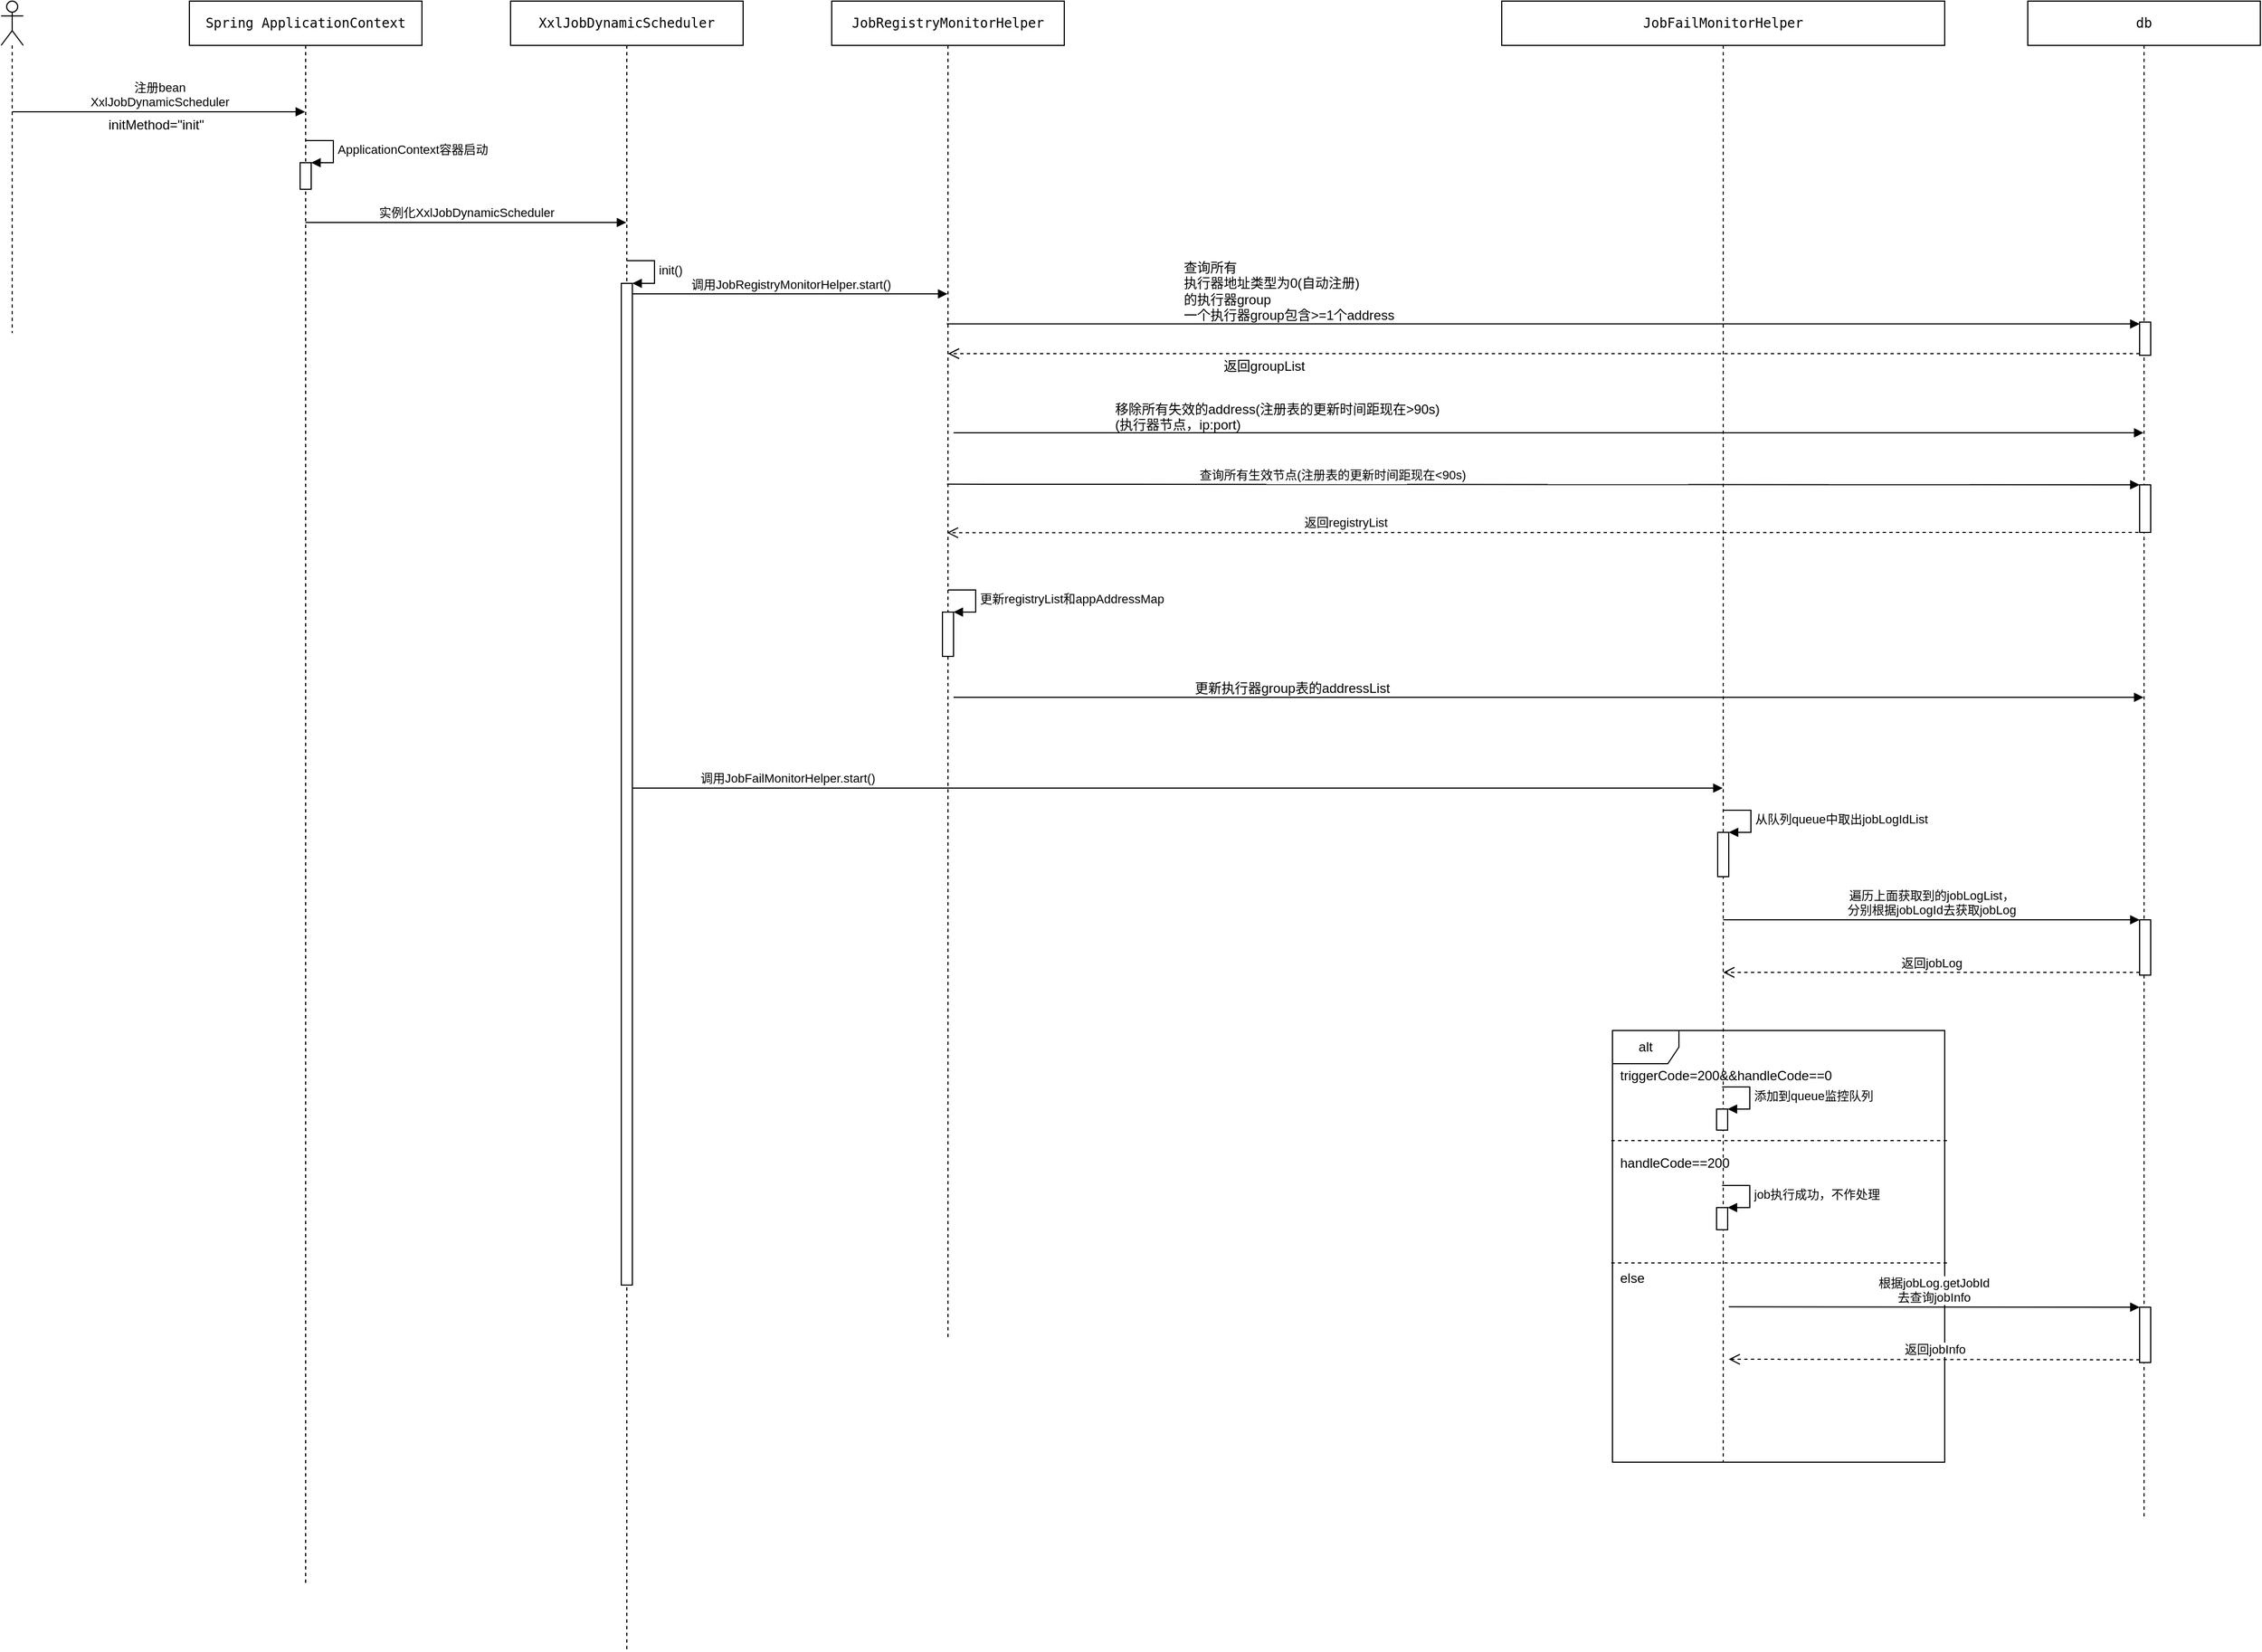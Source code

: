 <mxfile version="10.6.8" type="github"><diagram name="Page-1" id="13e1069c-82ec-6db2-03f1-153e76fe0fe0"><mxGraphModel dx="2526" dy="606" grid="1" gridSize="10" guides="1" tooltips="1" connect="1" arrows="1" fold="1" page="1" pageScale="1" pageWidth="1100" pageHeight="850" background="#ffffff" math="0" shadow="0"><root><mxCell id="0"/><mxCell id="1" parent="0"/><mxCell id="LbhP6tCt5bRpB3pEH-if-1" value="&lt;pre&gt;XxlJobDynamicScheduler&lt;/pre&gt;" style="shape=umlLifeline;perimeter=lifelinePerimeter;whiteSpace=wrap;html=1;container=1;collapsible=0;recursiveResize=0;outlineConnect=0;" parent="1" vertex="1"><mxGeometry x="160" y="120" width="210" height="1490" as="geometry"/></mxCell><mxCell id="ctZdhhK3e9y7BlDxmLFX-5" value="" style="html=1;points=[];perimeter=orthogonalPerimeter;" vertex="1" parent="LbhP6tCt5bRpB3pEH-if-1"><mxGeometry x="100" y="255" width="10" height="905" as="geometry"/></mxCell><mxCell id="ctZdhhK3e9y7BlDxmLFX-6" value="init()&lt;br&gt;" style="edgeStyle=orthogonalEdgeStyle;html=1;align=left;spacingLeft=2;endArrow=block;rounded=0;entryX=1;entryY=0;" edge="1" target="ctZdhhK3e9y7BlDxmLFX-5" parent="LbhP6tCt5bRpB3pEH-if-1"><mxGeometry relative="1" as="geometry"><mxPoint x="105" y="234.5" as="sourcePoint"/><Array as="points"><mxPoint x="130" y="234.5"/></Array></mxGeometry></mxCell><mxCell id="ctZdhhK3e9y7BlDxmLFX-7" value="调用&lt;span&gt;JobRegistryMonitorHelper.start()&lt;/span&gt;" style="html=1;verticalAlign=bottom;endArrow=block;" edge="1" parent="LbhP6tCt5bRpB3pEH-if-1"><mxGeometry width="80" relative="1" as="geometry"><mxPoint x="110" y="264.5" as="sourcePoint"/><mxPoint x="394.5" y="264.5" as="targetPoint"/></mxGeometry></mxCell><mxCell id="ctZdhhK3e9y7BlDxmLFX-59" value="调用&lt;span&gt;JobFailMonitorHelper.start()&lt;/span&gt;" style="html=1;verticalAlign=bottom;endArrow=block;" edge="1" parent="LbhP6tCt5bRpB3pEH-if-1" target="ctZdhhK3e9y7BlDxmLFX-3"><mxGeometry x="-0.716" width="80" relative="1" as="geometry"><mxPoint x="110" y="711" as="sourcePoint"/><mxPoint x="999.5" y="711" as="targetPoint"/><mxPoint as="offset"/></mxGeometry></mxCell><mxCell id="ctZdhhK3e9y7BlDxmLFX-9" value="&lt;pre&gt;Spring ApplicationContext&lt;/pre&gt;" style="shape=umlLifeline;perimeter=lifelinePerimeter;whiteSpace=wrap;html=1;container=1;collapsible=0;recursiveResize=0;outlineConnect=0;" vertex="1" parent="1"><mxGeometry x="-130" y="120" width="210" height="1430" as="geometry"/></mxCell><mxCell id="ctZdhhK3e9y7BlDxmLFX-21" value="" style="html=1;points=[];perimeter=orthogonalPerimeter;" vertex="1" parent="ctZdhhK3e9y7BlDxmLFX-9"><mxGeometry x="100" y="146" width="10" height="24" as="geometry"/></mxCell><mxCell id="ctZdhhK3e9y7BlDxmLFX-22" value="&lt;span&gt;ApplicationContext容器启动&lt;br&gt;&lt;/span&gt;" style="edgeStyle=orthogonalEdgeStyle;html=1;align=left;spacingLeft=2;endArrow=block;rounded=0;entryX=1;entryY=0;" edge="1" target="ctZdhhK3e9y7BlDxmLFX-21" parent="ctZdhhK3e9y7BlDxmLFX-9"><mxGeometry relative="1" as="geometry"><mxPoint x="105" y="126" as="sourcePoint"/><Array as="points"><mxPoint x="130" y="126"/></Array></mxGeometry></mxCell><mxCell id="ctZdhhK3e9y7BlDxmLFX-1" value="&lt;pre&gt;&lt;pre&gt;JobRegistryMonitorHelper&lt;/pre&gt;&lt;/pre&gt;" style="shape=umlLifeline;perimeter=lifelinePerimeter;whiteSpace=wrap;html=1;container=1;collapsible=0;recursiveResize=0;outlineConnect=0;" vertex="1" parent="1"><mxGeometry x="450" y="120" width="210" height="1210" as="geometry"/></mxCell><mxCell id="ctZdhhK3e9y7BlDxmLFX-34" value="" style="html=1;points=[];perimeter=orthogonalPerimeter;" vertex="1" parent="ctZdhhK3e9y7BlDxmLFX-1"><mxGeometry x="100" y="552" width="10" height="40" as="geometry"/></mxCell><mxCell id="ctZdhhK3e9y7BlDxmLFX-35" value="更新&lt;span&gt;registryList和&lt;/span&gt;&lt;span&gt;appAddressMap&lt;/span&gt;" style="edgeStyle=orthogonalEdgeStyle;html=1;align=left;spacingLeft=2;endArrow=block;rounded=0;entryX=1;entryY=0;" edge="1" target="ctZdhhK3e9y7BlDxmLFX-34" parent="ctZdhhK3e9y7BlDxmLFX-1"><mxGeometry relative="1" as="geometry"><mxPoint x="105" y="532" as="sourcePoint"/><Array as="points"><mxPoint x="130" y="532"/></Array></mxGeometry></mxCell><mxCell id="ctZdhhK3e9y7BlDxmLFX-51" value="" style="html=1;verticalAlign=bottom;endArrow=block;" edge="1" parent="ctZdhhK3e9y7BlDxmLFX-1" target="ctZdhhK3e9y7BlDxmLFX-42"><mxGeometry width="80" relative="1" as="geometry"><mxPoint x="110" y="390" as="sourcePoint"/><mxPoint x="190" y="390" as="targetPoint"/></mxGeometry></mxCell><mxCell id="ctZdhhK3e9y7BlDxmLFX-56" value="" style="html=1;verticalAlign=bottom;endArrow=block;" edge="1" parent="ctZdhhK3e9y7BlDxmLFX-1" target="ctZdhhK3e9y7BlDxmLFX-42"><mxGeometry width="80" relative="1" as="geometry"><mxPoint x="110" y="629" as="sourcePoint"/><mxPoint x="190" y="630" as="targetPoint"/></mxGeometry></mxCell><mxCell id="ctZdhhK3e9y7BlDxmLFX-3" value="&lt;pre&gt;&lt;pre&gt;JobFailMonitorHelper&lt;/pre&gt;&lt;/pre&gt;" style="shape=umlLifeline;perimeter=lifelinePerimeter;whiteSpace=wrap;html=1;container=1;collapsible=0;recursiveResize=0;outlineConnect=0;" vertex="1" parent="1"><mxGeometry x="1055" y="120" width="400" height="1320" as="geometry"/></mxCell><mxCell id="ctZdhhK3e9y7BlDxmLFX-60" value="" style="html=1;points=[];perimeter=orthogonalPerimeter;" vertex="1" parent="ctZdhhK3e9y7BlDxmLFX-3"><mxGeometry x="195" y="751" width="10" height="40" as="geometry"/></mxCell><mxCell id="ctZdhhK3e9y7BlDxmLFX-61" value="从队列queue中取出&lt;span&gt;jobLogIdList&lt;/span&gt;" style="edgeStyle=orthogonalEdgeStyle;html=1;align=left;spacingLeft=2;endArrow=block;rounded=0;entryX=1;entryY=0;" edge="1" target="ctZdhhK3e9y7BlDxmLFX-60" parent="ctZdhhK3e9y7BlDxmLFX-3"><mxGeometry relative="1" as="geometry"><mxPoint x="200" y="731" as="sourcePoint"/><Array as="points"><mxPoint x="225" y="731"/></Array></mxGeometry></mxCell><mxCell id="ctZdhhK3e9y7BlDxmLFX-68" value="alt" style="shape=umlFrame;whiteSpace=wrap;html=1;" vertex="1" parent="ctZdhhK3e9y7BlDxmLFX-3"><mxGeometry x="100" y="930" width="300" height="390" as="geometry"/></mxCell><mxCell id="ctZdhhK3e9y7BlDxmLFX-73" value="" style="endArrow=none;dashed=1;html=1;" edge="1" parent="ctZdhhK3e9y7BlDxmLFX-3"><mxGeometry width="50" height="50" relative="1" as="geometry"><mxPoint x="99" y="1029.5" as="sourcePoint"/><mxPoint x="403" y="1029.5" as="targetPoint"/></mxGeometry></mxCell><mxCell id="ctZdhhK3e9y7BlDxmLFX-74" value="triggerCode=200&amp;amp;&amp;amp;handleCode==0" style="text;html=1;resizable=0;points=[];autosize=1;align=left;verticalAlign=top;spacingTop=-4;" vertex="1" parent="ctZdhhK3e9y7BlDxmLFX-3"><mxGeometry x="105" y="961" width="210" height="20" as="geometry"/></mxCell><mxCell id="ctZdhhK3e9y7BlDxmLFX-75" value="handleCode==200" style="text;html=1;resizable=0;points=[];autosize=1;align=left;verticalAlign=top;spacingTop=-4;" vertex="1" parent="ctZdhhK3e9y7BlDxmLFX-3"><mxGeometry x="105" y="1040" width="110" height="20" as="geometry"/></mxCell><mxCell id="ctZdhhK3e9y7BlDxmLFX-76" value="" style="html=1;points=[];perimeter=orthogonalPerimeter;" vertex="1" parent="ctZdhhK3e9y7BlDxmLFX-3"><mxGeometry x="194" y="1001" width="10" height="19" as="geometry"/></mxCell><mxCell id="ctZdhhK3e9y7BlDxmLFX-77" value="添加到queue监控队列" style="edgeStyle=orthogonalEdgeStyle;html=1;align=left;spacingLeft=2;endArrow=block;rounded=0;entryX=1;entryY=0;" edge="1" target="ctZdhhK3e9y7BlDxmLFX-76" parent="ctZdhhK3e9y7BlDxmLFX-3"><mxGeometry relative="1" as="geometry"><mxPoint x="199" y="981" as="sourcePoint"/><Array as="points"><mxPoint x="224" y="981"/></Array></mxGeometry></mxCell><mxCell id="ctZdhhK3e9y7BlDxmLFX-78" value="" style="html=1;points=[];perimeter=orthogonalPerimeter;" vertex="1" parent="ctZdhhK3e9y7BlDxmLFX-3"><mxGeometry x="194" y="1090" width="10" height="20" as="geometry"/></mxCell><mxCell id="ctZdhhK3e9y7BlDxmLFX-79" value="job执行成功，不作处理" style="edgeStyle=orthogonalEdgeStyle;html=1;align=left;spacingLeft=2;endArrow=block;rounded=0;entryX=1;entryY=0;" edge="1" target="ctZdhhK3e9y7BlDxmLFX-78" parent="ctZdhhK3e9y7BlDxmLFX-3"><mxGeometry relative="1" as="geometry"><mxPoint x="199" y="1070" as="sourcePoint"/><Array as="points"><mxPoint x="224" y="1070"/></Array></mxGeometry></mxCell><mxCell id="ctZdhhK3e9y7BlDxmLFX-80" value="" style="endArrow=none;dashed=1;html=1;" edge="1" parent="ctZdhhK3e9y7BlDxmLFX-3"><mxGeometry width="50" height="50" relative="1" as="geometry"><mxPoint x="99.0" y="1140" as="sourcePoint"/><mxPoint x="403" y="1140" as="targetPoint"/></mxGeometry></mxCell><mxCell id="ctZdhhK3e9y7BlDxmLFX-81" value="else" style="text;html=1;resizable=0;points=[];autosize=1;align=left;verticalAlign=top;spacingTop=-4;" vertex="1" parent="ctZdhhK3e9y7BlDxmLFX-3"><mxGeometry x="105" y="1144" width="40" height="20" as="geometry"/></mxCell><mxCell id="ctZdhhK3e9y7BlDxmLFX-42" value="&lt;pre&gt;&lt;pre&gt;db&lt;/pre&gt;&lt;/pre&gt;" style="shape=umlLifeline;perimeter=lifelinePerimeter;whiteSpace=wrap;html=1;container=1;collapsible=0;recursiveResize=0;outlineConnect=0;" vertex="1" parent="1"><mxGeometry x="1530" y="120" width="210" height="1370" as="geometry"/></mxCell><mxCell id="ctZdhhK3e9y7BlDxmLFX-44" value="" style="html=1;points=[];perimeter=orthogonalPerimeter;" vertex="1" parent="ctZdhhK3e9y7BlDxmLFX-42"><mxGeometry x="101" y="290" width="10" height="30" as="geometry"/></mxCell><mxCell id="ctZdhhK3e9y7BlDxmLFX-53" value="" style="html=1;points=[];perimeter=orthogonalPerimeter;" vertex="1" parent="ctZdhhK3e9y7BlDxmLFX-42"><mxGeometry x="101" y="437" width="10" height="43" as="geometry"/></mxCell><mxCell id="ctZdhhK3e9y7BlDxmLFX-65" value="" style="html=1;points=[];perimeter=orthogonalPerimeter;" vertex="1" parent="ctZdhhK3e9y7BlDxmLFX-42"><mxGeometry x="101" y="830" width="10" height="50" as="geometry"/></mxCell><mxCell id="ctZdhhK3e9y7BlDxmLFX-85" value="" style="html=1;points=[];perimeter=orthogonalPerimeter;" vertex="1" parent="ctZdhhK3e9y7BlDxmLFX-42"><mxGeometry x="101" y="1180" width="10" height="50" as="geometry"/></mxCell><mxCell id="ctZdhhK3e9y7BlDxmLFX-23" value="" style="shape=umlLifeline;participant=umlActor;perimeter=lifelinePerimeter;whiteSpace=wrap;html=1;container=1;collapsible=0;recursiveResize=0;verticalAlign=top;spacingTop=36;labelBackgroundColor=#ffffff;outlineConnect=0;" vertex="1" parent="1"><mxGeometry x="-300" y="120" width="20" height="300" as="geometry"/></mxCell><mxCell id="ctZdhhK3e9y7BlDxmLFX-24" value="&lt;span&gt;注册bean&lt;/span&gt;&lt;br&gt;&lt;span&gt;XxlJobDynamicScheduler&lt;/span&gt;" style="html=1;verticalAlign=bottom;endArrow=block;" edge="1" parent="ctZdhhK3e9y7BlDxmLFX-23" target="ctZdhhK3e9y7BlDxmLFX-9"><mxGeometry width="80" relative="1" as="geometry"><mxPoint x="10" y="100" as="sourcePoint"/><mxPoint x="90" y="100" as="targetPoint"/></mxGeometry></mxCell><mxCell id="ctZdhhK3e9y7BlDxmLFX-26" value="&lt;span&gt;实例化&lt;/span&gt;&lt;span&gt;XxlJobDynamicScheduler&lt;/span&gt;" style="html=1;verticalAlign=bottom;endArrow=block;" edge="1" parent="1"><mxGeometry width="80" relative="1" as="geometry"><mxPoint x="-25.19" y="320.0" as="sourcePoint"/><mxPoint x="264.5" y="320.0" as="targetPoint"/></mxGeometry></mxCell><mxCell id="ctZdhhK3e9y7BlDxmLFX-27" value="initMethod=&quot;init&quot;" style="text;html=1;resizable=0;points=[];autosize=1;align=left;verticalAlign=top;spacingTop=-4;" vertex="1" parent="1"><mxGeometry x="-205" y="222" width="100" height="20" as="geometry"/></mxCell><mxCell id="ctZdhhK3e9y7BlDxmLFX-45" value="" style="html=1;verticalAlign=bottom;endArrow=block;" edge="1" target="ctZdhhK3e9y7BlDxmLFX-44" parent="1"><mxGeometry x="-0.278" y="30" relative="1" as="geometry"><mxPoint x="553.833" y="411.667" as="sourcePoint"/><mxPoint x="1540.333" y="411.667" as="targetPoint"/><mxPoint as="offset"/></mxGeometry></mxCell><mxCell id="ctZdhhK3e9y7BlDxmLFX-46" value="" style="html=1;verticalAlign=bottom;endArrow=open;dashed=1;endSize=8;exitX=0;exitY=0.95;" edge="1" source="ctZdhhK3e9y7BlDxmLFX-44" parent="1" target="ctZdhhK3e9y7BlDxmLFX-1"><mxGeometry relative="1" as="geometry"><mxPoint x="1165" y="476" as="targetPoint"/></mxGeometry></mxCell><mxCell id="ctZdhhK3e9y7BlDxmLFX-47" value="&lt;span&gt;查询所有&lt;/span&gt;&lt;br&gt;&lt;span&gt;执行器地址类型为0(自动注册)&lt;/span&gt;&lt;br&gt;&lt;span&gt;的执行器group&lt;/span&gt;&lt;br&gt;&lt;span&gt;一个执行器group包含&amp;gt;=1个address&lt;/span&gt;" style="text;html=1;resizable=0;points=[];autosize=1;align=left;verticalAlign=top;spacingTop=-4;" vertex="1" parent="1"><mxGeometry x="766" y="351" width="210" height="60" as="geometry"/></mxCell><mxCell id="ctZdhhK3e9y7BlDxmLFX-48" value="返回&lt;span&gt;groupList&lt;/span&gt;" style="text;html=1;resizable=0;points=[];autosize=1;align=left;verticalAlign=top;spacingTop=-4;" vertex="1" parent="1"><mxGeometry x="802" y="440" width="90" height="20" as="geometry"/></mxCell><mxCell id="ctZdhhK3e9y7BlDxmLFX-52" value="&lt;span&gt;移除所有失效的address(注册表的更新时间距现在&amp;gt;90s)&lt;/span&gt;&lt;br&gt;&lt;span&gt;(执行器节点，ip:port)&lt;/span&gt;" style="text;html=1;resizable=0;points=[];autosize=1;align=left;verticalAlign=top;spacingTop=-4;" vertex="1" parent="1"><mxGeometry x="704" y="479" width="310" height="30" as="geometry"/></mxCell><mxCell id="ctZdhhK3e9y7BlDxmLFX-54" value="&lt;span&gt;查询所有生效节点(注册表的更新时间距现在&amp;lt;90s)&lt;/span&gt;" style="html=1;verticalAlign=bottom;endArrow=block;entryX=0;entryY=0;" edge="1" target="ctZdhhK3e9y7BlDxmLFX-53" parent="1"><mxGeometry x="-0.354" relative="1" as="geometry"><mxPoint x="554.071" y="556.429" as="sourcePoint"/><mxPoint as="offset"/></mxGeometry></mxCell><mxCell id="ctZdhhK3e9y7BlDxmLFX-55" value="返回registryList" style="html=1;verticalAlign=bottom;endArrow=open;dashed=1;endSize=8;" edge="1" parent="1"><mxGeometry x="0.332" relative="1" as="geometry"><mxPoint x="554.071" y="600.286" as="targetPoint"/><mxPoint x="1630" y="600" as="sourcePoint"/><mxPoint as="offset"/></mxGeometry></mxCell><mxCell id="ctZdhhK3e9y7BlDxmLFX-58" value="&lt;span&gt;更新执行器group表的addressList&lt;/span&gt;" style="text;html=1;resizable=0;points=[];autosize=1;align=left;verticalAlign=top;spacingTop=-4;" vertex="1" parent="1"><mxGeometry x="776" y="731" width="190" height="20" as="geometry"/></mxCell><mxCell id="ctZdhhK3e9y7BlDxmLFX-66" value="遍历上面获取到的jobLogList，&lt;br&gt;分别根据jobLogId去获取jobLog" style="html=1;verticalAlign=bottom;endArrow=block;entryX=0;entryY=0;" edge="1" target="ctZdhhK3e9y7BlDxmLFX-65" parent="1" source="ctZdhhK3e9y7BlDxmLFX-3"><mxGeometry relative="1" as="geometry"><mxPoint x="1471" y="950" as="sourcePoint"/></mxGeometry></mxCell><mxCell id="ctZdhhK3e9y7BlDxmLFX-67" value="返回jobLog" style="html=1;verticalAlign=bottom;endArrow=open;dashed=1;endSize=8;exitX=0;exitY=0.95;" edge="1" source="ctZdhhK3e9y7BlDxmLFX-65" parent="1" target="ctZdhhK3e9y7BlDxmLFX-3"><mxGeometry relative="1" as="geometry"><mxPoint x="1260" y="998" as="targetPoint"/></mxGeometry></mxCell><mxCell id="ctZdhhK3e9y7BlDxmLFX-86" value="根据jobLog.getJobId&lt;br&gt;去查询jobInfo" style="html=1;verticalAlign=bottom;endArrow=block;entryX=0;entryY=0;exitX=0.35;exitY=0.64;exitDx=0;exitDy=0;exitPerimeter=0;" edge="1" target="ctZdhhK3e9y7BlDxmLFX-85" parent="1" source="ctZdhhK3e9y7BlDxmLFX-68"><mxGeometry relative="1" as="geometry"><mxPoint x="1260" y="1284" as="sourcePoint"/></mxGeometry></mxCell><mxCell id="ctZdhhK3e9y7BlDxmLFX-87" value="返回jobInfo" style="html=1;verticalAlign=bottom;endArrow=open;dashed=1;endSize=8;exitX=0;exitY=0.95;" edge="1" source="ctZdhhK3e9y7BlDxmLFX-85" parent="1"><mxGeometry relative="1" as="geometry"><mxPoint x="1260" y="1347" as="targetPoint"/></mxGeometry></mxCell></root></mxGraphModel></diagram></mxfile>